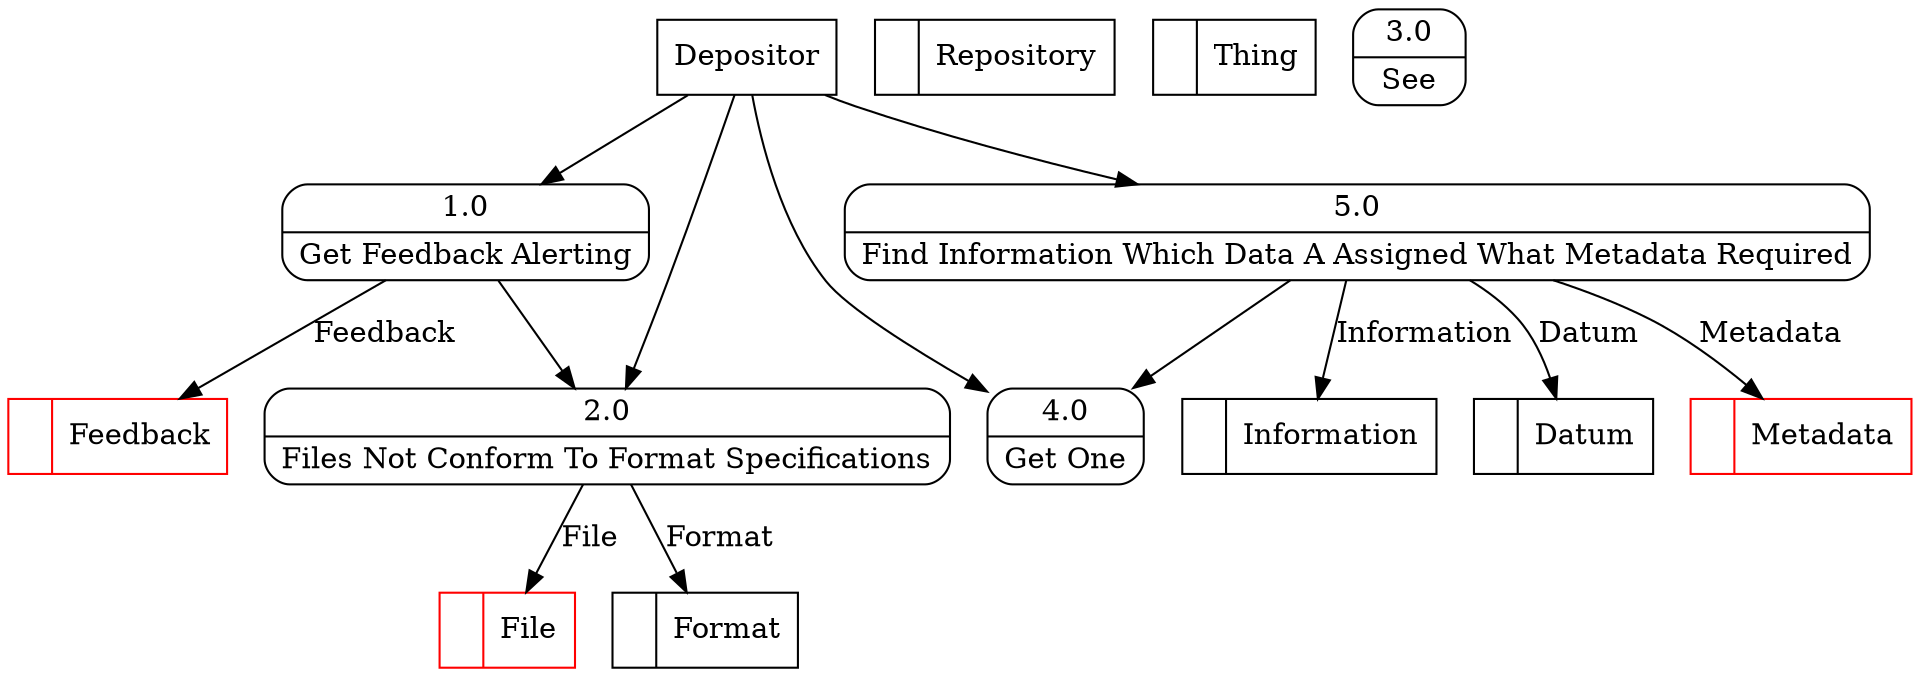 digraph dfd2{ 
node[shape=record]
200 [label="<f0>  |<f1> Feedback " color=red];
201 [label="<f0>  |<f1> File " color=red];
202 [label="<f0>  |<f1> Format " ];
203 [label="<f0>  |<f1> Repository " ];
204 [label="<f0>  |<f1> Thing " ];
205 [label="<f0>  |<f1> Information " ];
206 [label="<f0>  |<f1> Datum " ];
207 [label="<f0>  |<f1> Metadata " color=red];
208 [label="Depositor" shape=box];
209 [label="{<f0> 1.0|<f1> Get Feedback Alerting }" shape=Mrecord];
210 [label="{<f0> 2.0|<f1> Files Not Conform To Format Specifications }" shape=Mrecord];
211 [label="{<f0> 3.0|<f1> See }" shape=Mrecord];
212 [label="{<f0> 4.0|<f1> Get One }" shape=Mrecord];
213 [label="{<f0> 5.0|<f1> Find Information Which Data A Assigned What Metadata Required }" shape=Mrecord];
208 -> 209
208 -> 210
208 -> 212
208 -> 213
209 -> 210
209 -> 200 [label="Feedback"]
210 -> 201 [label="File"]
213 -> 212
213 -> 205 [label="Information"]
213 -> 206 [label="Datum"]
213 -> 207 [label="Metadata"]
210 -> 202 [label="Format"]
}